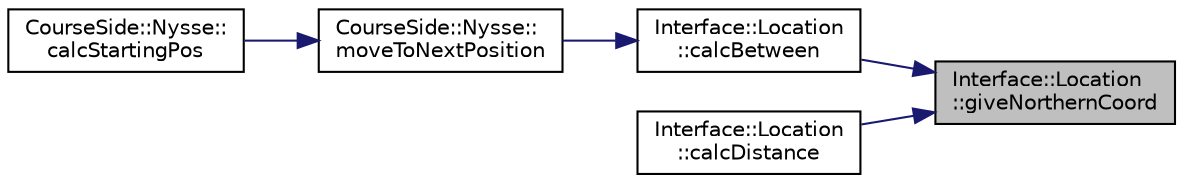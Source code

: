 digraph "Interface::Location::giveNorthernCoord"
{
 // LATEX_PDF_SIZE
  edge [fontname="Helvetica",fontsize="10",labelfontname="Helvetica",labelfontsize="10"];
  node [fontname="Helvetica",fontsize="10",shape=record];
  rankdir="RL";
  Node1 [label="Interface::Location\l::giveNorthernCoord",height=0.2,width=0.4,color="black", fillcolor="grey75", style="filled", fontcolor="black",tooltip="giveNorthernCoord returns the location of the northern coordinate from map grid."];
  Node1 -> Node2 [dir="back",color="midnightblue",fontsize="10",style="solid",fontname="Helvetica"];
  Node2 [label="Interface::Location\l::calcBetween",height=0.2,width=0.4,color="black", fillcolor="white", style="filled",URL="$class_interface_1_1_location.html#a1bd79f247bb7783c57ece45c6065c537",tooltip="calcBetween calculates wanted position between two locations."];
  Node2 -> Node3 [dir="back",color="midnightblue",fontsize="10",style="solid",fontname="Helvetica"];
  Node3 [label="CourseSide::Nysse::\lmoveToNextPosition",height=0.2,width=0.4,color="black", fillcolor="white", style="filled",URL="$class_course_side_1_1_nysse.html#a9c0859c491ee3ccaf7b9350c9448d0c5",tooltip=" "];
  Node3 -> Node4 [dir="back",color="midnightblue",fontsize="10",style="solid",fontname="Helvetica"];
  Node4 [label="CourseSide::Nysse::\lcalcStartingPos",height=0.2,width=0.4,color="black", fillcolor="white", style="filled",URL="$class_course_side_1_1_nysse.html#a405592985db8578b654a91748187e3a5",tooltip=" "];
  Node1 -> Node5 [dir="back",color="midnightblue",fontsize="10",style="solid",fontname="Helvetica"];
  Node5 [label="Interface::Location\l::calcDistance",height=0.2,width=0.4,color="black", fillcolor="white", style="filled",URL="$class_interface_1_1_location.html#aa173757cc60962ecdeef28581afa5878",tooltip="calcDistance calculates the distance between two locations in map grid."];
}
